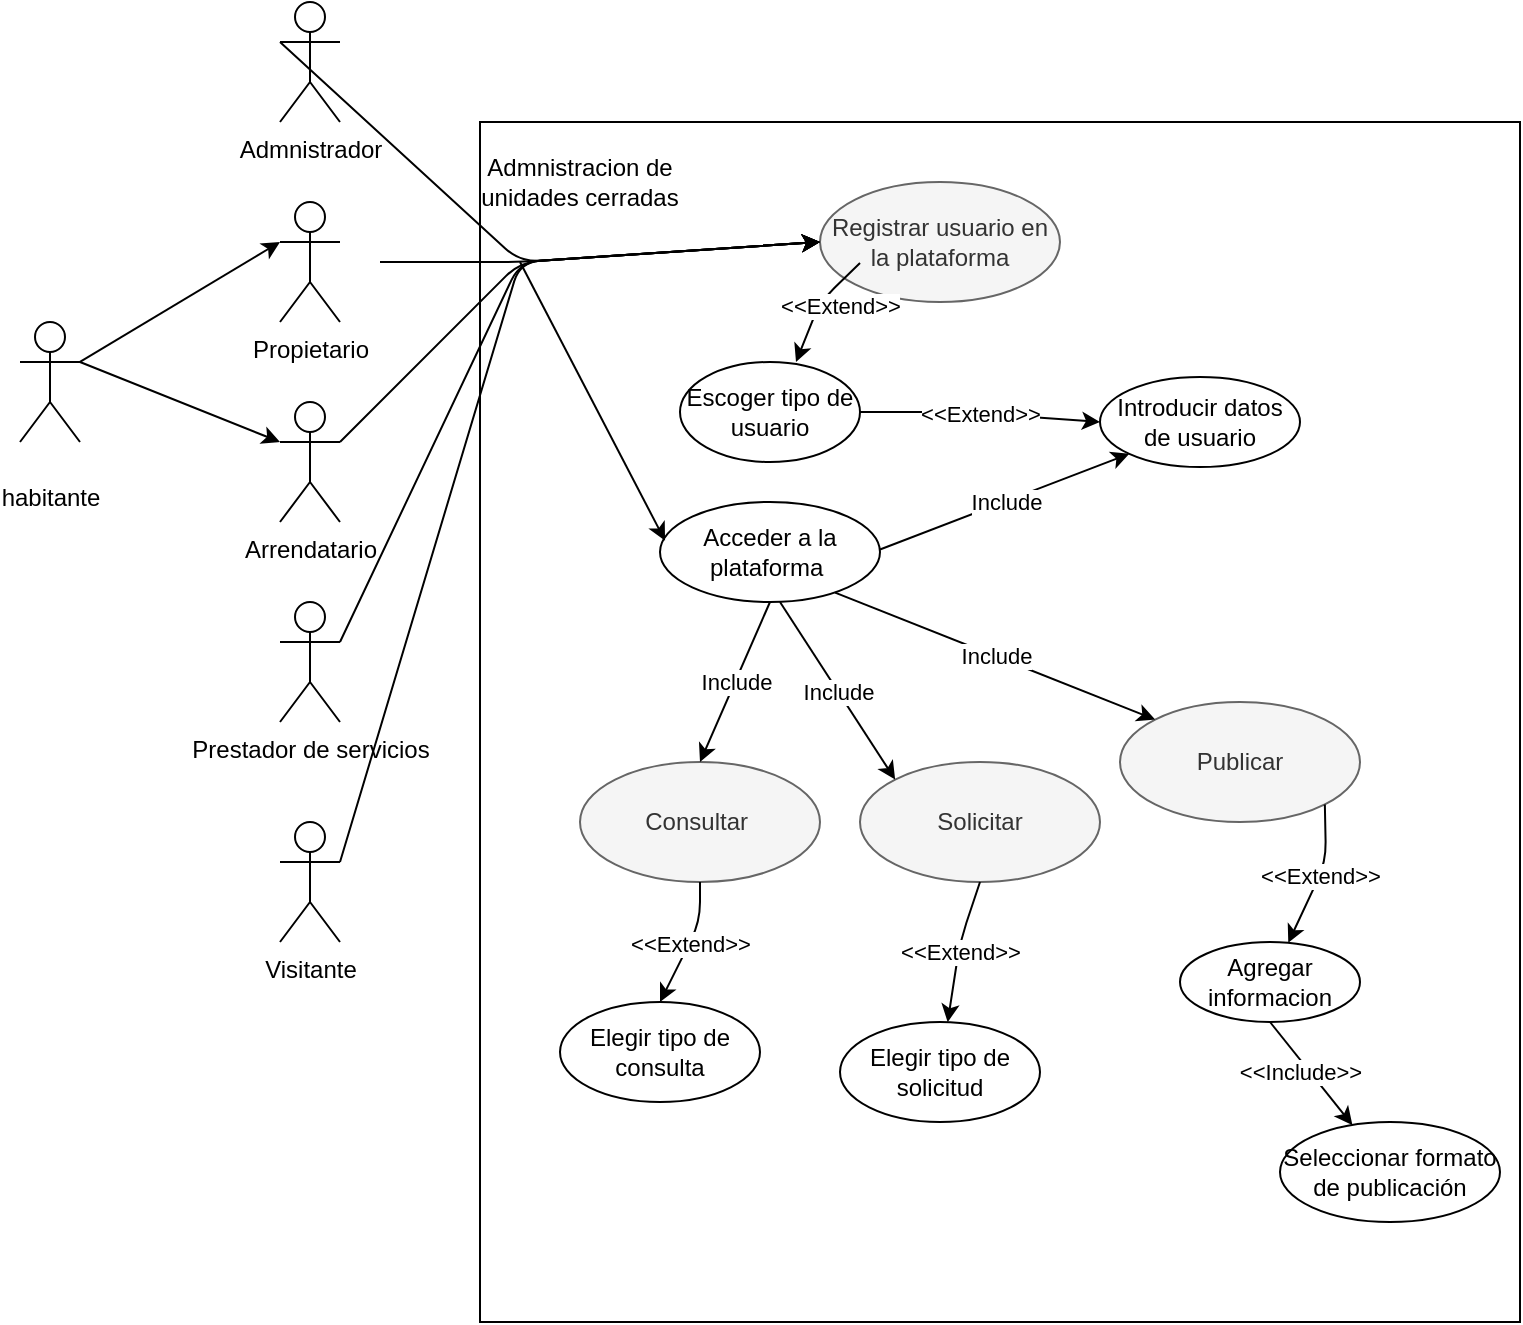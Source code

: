 <mxfile version="13.6.5" type="github">
  <diagram id="JqKcGQJoDCqcwupZXbkY" name="Page-1">
    <mxGraphModel dx="1733" dy="1679" grid="1" gridSize="10" guides="1" tooltips="1" connect="1" arrows="1" fold="1" page="1" pageScale="1" pageWidth="827" pageHeight="1169" math="0" shadow="0">
      <root>
        <mxCell id="0" />
        <mxCell id="1" parent="0" />
        <mxCell id="DWUB2Uf6saMLc5BY2L6b-1" value="Admnistrador" style="shape=umlActor;verticalLabelPosition=bottom;verticalAlign=top;html=1;outlineConnect=0;" vertex="1" parent="1">
          <mxGeometry x="110" y="-90" width="30" height="60" as="geometry" />
        </mxCell>
        <mxCell id="DWUB2Uf6saMLc5BY2L6b-2" value="Propietario" style="shape=umlActor;verticalLabelPosition=bottom;verticalAlign=top;html=1;outlineConnect=0;" vertex="1" parent="1">
          <mxGeometry x="110" y="10" width="30" height="60" as="geometry" />
        </mxCell>
        <mxCell id="DWUB2Uf6saMLc5BY2L6b-3" value="Arrendatario" style="shape=umlActor;verticalLabelPosition=bottom;verticalAlign=top;html=1;outlineConnect=0;" vertex="1" parent="1">
          <mxGeometry x="110" y="110" width="30" height="60" as="geometry" />
        </mxCell>
        <mxCell id="DWUB2Uf6saMLc5BY2L6b-4" value="Prestador de servicios" style="shape=umlActor;verticalLabelPosition=bottom;verticalAlign=top;html=1;outlineConnect=0;" vertex="1" parent="1">
          <mxGeometry x="110" y="210" width="30" height="60" as="geometry" />
        </mxCell>
        <mxCell id="DWUB2Uf6saMLc5BY2L6b-7" value="Visitante" style="shape=umlActor;verticalLabelPosition=bottom;verticalAlign=top;html=1;outlineConnect=0;" vertex="1" parent="1">
          <mxGeometry x="110" y="320" width="30" height="60" as="geometry" />
        </mxCell>
        <mxCell id="DWUB2Uf6saMLc5BY2L6b-8" value="" style="rounded=0;whiteSpace=wrap;html=1;" vertex="1" parent="1">
          <mxGeometry x="210" y="-30" width="520" height="600" as="geometry" />
        </mxCell>
        <mxCell id="DWUB2Uf6saMLc5BY2L6b-9" value="Admnistracion de unidades cerradas" style="text;html=1;strokeColor=none;fillColor=none;align=center;verticalAlign=middle;whiteSpace=wrap;rounded=0;" vertex="1" parent="1">
          <mxGeometry x="190" y="-10" width="140" height="20" as="geometry" />
        </mxCell>
        <mxCell id="DWUB2Uf6saMLc5BY2L6b-14" value="Registrar usuario en la plataforma" style="ellipse;whiteSpace=wrap;html=1;fillColor=#f5f5f5;strokeColor=#666666;fontColor=#333333;" vertex="1" parent="1">
          <mxGeometry x="380" width="120" height="60" as="geometry" />
        </mxCell>
        <mxCell id="DWUB2Uf6saMLc5BY2L6b-17" value="" style="endArrow=classic;html=1;exitX=1;exitY=0.333;exitDx=0;exitDy=0;exitPerimeter=0;" edge="1" parent="1" source="DWUB2Uf6saMLc5BY2L6b-3">
          <mxGeometry width="50" height="50" relative="1" as="geometry">
            <mxPoint x="500" y="160" as="sourcePoint" />
            <mxPoint x="380" y="30" as="targetPoint" />
            <Array as="points">
              <mxPoint x="230" y="40" />
            </Array>
          </mxGeometry>
        </mxCell>
        <mxCell id="DWUB2Uf6saMLc5BY2L6b-18" value="" style="endArrow=classic;html=1;exitX=1;exitY=0.333;exitDx=0;exitDy=0;exitPerimeter=0;entryX=0;entryY=0.5;entryDx=0;entryDy=0;" edge="1" parent="1" source="DWUB2Uf6saMLc5BY2L6b-4" target="DWUB2Uf6saMLc5BY2L6b-14">
          <mxGeometry width="50" height="50" relative="1" as="geometry">
            <mxPoint x="490" y="190.0" as="sourcePoint" />
            <mxPoint x="400" y="40" as="targetPoint" />
            <Array as="points">
              <mxPoint x="230" y="40" />
            </Array>
          </mxGeometry>
        </mxCell>
        <mxCell id="DWUB2Uf6saMLc5BY2L6b-19" value="" style="endArrow=classic;html=1;exitX=1;exitY=0.333;exitDx=0;exitDy=0;exitPerimeter=0;entryX=0;entryY=0.5;entryDx=0;entryDy=0;" edge="1" parent="1" source="DWUB2Uf6saMLc5BY2L6b-7" target="DWUB2Uf6saMLc5BY2L6b-14">
          <mxGeometry width="50" height="50" relative="1" as="geometry">
            <mxPoint x="500" y="200.0" as="sourcePoint" />
            <mxPoint x="550" y="150.0" as="targetPoint" />
            <Array as="points">
              <mxPoint x="230" y="40" />
            </Array>
          </mxGeometry>
        </mxCell>
        <mxCell id="DWUB2Uf6saMLc5BY2L6b-20" value="" style="endArrow=classic;html=1;exitX=0;exitY=0.333;exitDx=0;exitDy=0;exitPerimeter=0;entryX=0;entryY=0.5;entryDx=0;entryDy=0;" edge="1" parent="1" source="DWUB2Uf6saMLc5BY2L6b-1" target="DWUB2Uf6saMLc5BY2L6b-14">
          <mxGeometry width="50" height="50" relative="1" as="geometry">
            <mxPoint x="510" y="210.0" as="sourcePoint" />
            <mxPoint x="500" y="20" as="targetPoint" />
            <Array as="points">
              <mxPoint x="230" y="40" />
            </Array>
          </mxGeometry>
        </mxCell>
        <mxCell id="DWUB2Uf6saMLc5BY2L6b-21" value="" style="endArrow=classic;html=1;entryX=0;entryY=0.5;entryDx=0;entryDy=0;" edge="1" parent="1" target="DWUB2Uf6saMLc5BY2L6b-14">
          <mxGeometry width="50" height="50" relative="1" as="geometry">
            <mxPoint x="160" y="40" as="sourcePoint" />
            <mxPoint x="180" y="170" as="targetPoint" />
            <Array as="points">
              <mxPoint x="230" y="40" />
            </Array>
          </mxGeometry>
        </mxCell>
        <mxCell id="DWUB2Uf6saMLc5BY2L6b-24" value="Consultar&amp;nbsp;" style="ellipse;whiteSpace=wrap;html=1;fillColor=#f5f5f5;strokeColor=#666666;fontColor=#333333;" vertex="1" parent="1">
          <mxGeometry x="260" y="290" width="120" height="60" as="geometry" />
        </mxCell>
        <mxCell id="DWUB2Uf6saMLc5BY2L6b-25" value="Solicitar" style="ellipse;whiteSpace=wrap;html=1;fillColor=#f5f5f5;strokeColor=#666666;fontColor=#333333;" vertex="1" parent="1">
          <mxGeometry x="400" y="290" width="120" height="60" as="geometry" />
        </mxCell>
        <mxCell id="DWUB2Uf6saMLc5BY2L6b-26" value="&lt;br&gt;habitante" style="shape=umlActor;verticalLabelPosition=bottom;verticalAlign=top;html=1;outlineConnect=0;" vertex="1" parent="1">
          <mxGeometry x="-20" y="70" width="30" height="60" as="geometry" />
        </mxCell>
        <mxCell id="DWUB2Uf6saMLc5BY2L6b-27" value="" style="endArrow=classic;html=1;exitX=1;exitY=0.333;exitDx=0;exitDy=0;exitPerimeter=0;entryX=0;entryY=0.333;entryDx=0;entryDy=0;entryPerimeter=0;" edge="1" parent="1" source="DWUB2Uf6saMLc5BY2L6b-26" target="DWUB2Uf6saMLc5BY2L6b-2">
          <mxGeometry width="50" height="50" relative="1" as="geometry">
            <mxPoint x="450" y="350" as="sourcePoint" />
            <mxPoint x="500" y="300" as="targetPoint" />
          </mxGeometry>
        </mxCell>
        <mxCell id="DWUB2Uf6saMLc5BY2L6b-28" value="" style="endArrow=classic;html=1;exitX=1;exitY=0.333;exitDx=0;exitDy=0;exitPerimeter=0;entryX=0;entryY=0.333;entryDx=0;entryDy=0;entryPerimeter=0;" edge="1" parent="1" source="DWUB2Uf6saMLc5BY2L6b-26" target="DWUB2Uf6saMLc5BY2L6b-3">
          <mxGeometry width="50" height="50" relative="1" as="geometry">
            <mxPoint x="450" y="350" as="sourcePoint" />
            <mxPoint x="500" y="300" as="targetPoint" />
          </mxGeometry>
        </mxCell>
        <mxCell id="DWUB2Uf6saMLc5BY2L6b-29" value="" style="endArrow=classic;html=1;exitX=0;exitY=1;exitDx=0;exitDy=0;" edge="1" parent="1">
          <mxGeometry relative="1" as="geometry">
            <mxPoint x="400.004" y="40.453" as="sourcePoint" />
            <mxPoint x="368" y="90" as="targetPoint" />
            <Array as="points">
              <mxPoint x="380" y="60" />
            </Array>
          </mxGeometry>
        </mxCell>
        <mxCell id="DWUB2Uf6saMLc5BY2L6b-30" value="&amp;lt;&amp;lt;Extend&amp;gt;&amp;gt;" style="edgeLabel;resizable=0;html=1;align=center;verticalAlign=middle;" connectable="0" vertex="1" parent="DWUB2Uf6saMLc5BY2L6b-29">
          <mxGeometry relative="1" as="geometry">
            <mxPoint x="10.88" as="offset" />
          </mxGeometry>
        </mxCell>
        <mxCell id="DWUB2Uf6saMLc5BY2L6b-31" value="Escoger tipo de usuario" style="ellipse;whiteSpace=wrap;html=1;" vertex="1" parent="1">
          <mxGeometry x="310" y="90" width="90" height="50" as="geometry" />
        </mxCell>
        <mxCell id="DWUB2Uf6saMLc5BY2L6b-32" value="Introducir datos de usuario" style="ellipse;whiteSpace=wrap;html=1;" vertex="1" parent="1">
          <mxGeometry x="520" y="97.5" width="100" height="45" as="geometry" />
        </mxCell>
        <mxCell id="DWUB2Uf6saMLc5BY2L6b-33" value="" style="endArrow=classic;html=1;exitX=1;exitY=0.5;exitDx=0;exitDy=0;entryX=0;entryY=0.5;entryDx=0;entryDy=0;" edge="1" parent="1" source="DWUB2Uf6saMLc5BY2L6b-31" target="DWUB2Uf6saMLc5BY2L6b-32">
          <mxGeometry relative="1" as="geometry">
            <mxPoint x="300" y="170" as="sourcePoint" />
            <mxPoint x="400" y="170" as="targetPoint" />
            <Array as="points">
              <mxPoint x="450" y="115" />
            </Array>
          </mxGeometry>
        </mxCell>
        <mxCell id="DWUB2Uf6saMLc5BY2L6b-34" value="&amp;lt;&amp;lt;Extend&amp;gt;&amp;gt;" style="edgeLabel;resizable=0;html=1;align=center;verticalAlign=middle;" connectable="0" vertex="1" parent="DWUB2Uf6saMLc5BY2L6b-33">
          <mxGeometry relative="1" as="geometry" />
        </mxCell>
        <mxCell id="DWUB2Uf6saMLc5BY2L6b-35" value="Acceder a la plataforma&amp;nbsp;" style="ellipse;whiteSpace=wrap;html=1;" vertex="1" parent="1">
          <mxGeometry x="300" y="160" width="110" height="50" as="geometry" />
        </mxCell>
        <mxCell id="DWUB2Uf6saMLc5BY2L6b-36" value="" style="endArrow=classic;html=1;exitX=1;exitY=0.5;exitDx=0;exitDy=0;entryX=0;entryY=1;entryDx=0;entryDy=0;" edge="1" parent="1" target="DWUB2Uf6saMLc5BY2L6b-32">
          <mxGeometry relative="1" as="geometry">
            <mxPoint x="410.0" y="183.75" as="sourcePoint" />
            <mxPoint x="510.0" y="186.25" as="targetPoint" />
          </mxGeometry>
        </mxCell>
        <mxCell id="DWUB2Uf6saMLc5BY2L6b-37" value="Include" style="edgeLabel;resizable=0;html=1;align=center;verticalAlign=middle;" connectable="0" vertex="1" parent="DWUB2Uf6saMLc5BY2L6b-36">
          <mxGeometry relative="1" as="geometry" />
        </mxCell>
        <mxCell id="DWUB2Uf6saMLc5BY2L6b-38" value="Publicar" style="ellipse;whiteSpace=wrap;html=1;fillColor=#f5f5f5;strokeColor=#666666;fontColor=#333333;" vertex="1" parent="1">
          <mxGeometry x="530" y="260" width="120" height="60" as="geometry" />
        </mxCell>
        <mxCell id="DWUB2Uf6saMLc5BY2L6b-39" value="" style="endArrow=classic;html=1;entryX=0.023;entryY=0.387;entryDx=0;entryDy=0;entryPerimeter=0;" edge="1" parent="1" target="DWUB2Uf6saMLc5BY2L6b-35">
          <mxGeometry width="50" height="50" relative="1" as="geometry">
            <mxPoint x="230" y="40" as="sourcePoint" />
            <mxPoint x="440" y="190" as="targetPoint" />
          </mxGeometry>
        </mxCell>
        <mxCell id="DWUB2Uf6saMLc5BY2L6b-40" value="" style="endArrow=classic;html=1;exitX=0.5;exitY=1;exitDx=0;exitDy=0;entryX=0.5;entryY=0;entryDx=0;entryDy=0;" edge="1" parent="1" source="DWUB2Uf6saMLc5BY2L6b-35" target="DWUB2Uf6saMLc5BY2L6b-24">
          <mxGeometry relative="1" as="geometry">
            <mxPoint x="420.0" y="193.75" as="sourcePoint" />
            <mxPoint x="544.426" y="145.811" as="targetPoint" />
          </mxGeometry>
        </mxCell>
        <mxCell id="DWUB2Uf6saMLc5BY2L6b-41" value="Include" style="edgeLabel;resizable=0;html=1;align=center;verticalAlign=middle;" connectable="0" vertex="1" parent="DWUB2Uf6saMLc5BY2L6b-40">
          <mxGeometry relative="1" as="geometry" />
        </mxCell>
        <mxCell id="DWUB2Uf6saMLc5BY2L6b-43" value="" style="endArrow=classic;html=1;entryX=0;entryY=0;entryDx=0;entryDy=0;" edge="1" parent="1" target="DWUB2Uf6saMLc5BY2L6b-25">
          <mxGeometry relative="1" as="geometry">
            <mxPoint x="360" y="210" as="sourcePoint" />
            <mxPoint x="544.426" y="145.811" as="targetPoint" />
          </mxGeometry>
        </mxCell>
        <mxCell id="DWUB2Uf6saMLc5BY2L6b-44" value="Include" style="edgeLabel;resizable=0;html=1;align=center;verticalAlign=middle;" connectable="0" vertex="1" parent="DWUB2Uf6saMLc5BY2L6b-43">
          <mxGeometry relative="1" as="geometry" />
        </mxCell>
        <mxCell id="DWUB2Uf6saMLc5BY2L6b-45" value="" style="endArrow=classic;html=1;exitX=0.796;exitY=0.906;exitDx=0;exitDy=0;entryX=0;entryY=0;entryDx=0;entryDy=0;exitPerimeter=0;" edge="1" parent="1" source="DWUB2Uf6saMLc5BY2L6b-35" target="DWUB2Uf6saMLc5BY2L6b-38">
          <mxGeometry relative="1" as="geometry">
            <mxPoint x="430.0" y="203.75" as="sourcePoint" />
            <mxPoint x="554.426" y="155.811" as="targetPoint" />
          </mxGeometry>
        </mxCell>
        <mxCell id="DWUB2Uf6saMLc5BY2L6b-46" value="Include" style="edgeLabel;resizable=0;html=1;align=center;verticalAlign=middle;" connectable="0" vertex="1" parent="DWUB2Uf6saMLc5BY2L6b-45">
          <mxGeometry relative="1" as="geometry" />
        </mxCell>
        <mxCell id="DWUB2Uf6saMLc5BY2L6b-47" value="Elegir tipo de consulta" style="ellipse;whiteSpace=wrap;html=1;" vertex="1" parent="1">
          <mxGeometry x="250" y="410" width="100" height="50" as="geometry" />
        </mxCell>
        <mxCell id="DWUB2Uf6saMLc5BY2L6b-48" value="" style="endArrow=classic;html=1;exitX=0.5;exitY=1;exitDx=0;exitDy=0;entryX=0.5;entryY=0;entryDx=0;entryDy=0;" edge="1" parent="1" source="DWUB2Uf6saMLc5BY2L6b-24" target="DWUB2Uf6saMLc5BY2L6b-47">
          <mxGeometry relative="1" as="geometry">
            <mxPoint x="410.0" y="125.0" as="sourcePoint" />
            <mxPoint x="530.0" y="130.0" as="targetPoint" />
            <Array as="points">
              <mxPoint x="320" y="370" />
            </Array>
          </mxGeometry>
        </mxCell>
        <mxCell id="DWUB2Uf6saMLc5BY2L6b-49" value="&amp;lt;&amp;lt;Extend&amp;gt;&amp;gt;" style="edgeLabel;resizable=0;html=1;align=center;verticalAlign=middle;" connectable="0" vertex="1" parent="DWUB2Uf6saMLc5BY2L6b-48">
          <mxGeometry relative="1" as="geometry" />
        </mxCell>
        <mxCell id="DWUB2Uf6saMLc5BY2L6b-50" value="" style="endArrow=classic;html=1;exitX=0.5;exitY=1;exitDx=0;exitDy=0;" edge="1" parent="1" source="DWUB2Uf6saMLc5BY2L6b-25" target="DWUB2Uf6saMLc5BY2L6b-52">
          <mxGeometry relative="1" as="geometry">
            <mxPoint x="330" y="360.0" as="sourcePoint" />
            <mxPoint x="313" y="411" as="targetPoint" />
            <Array as="points">
              <mxPoint x="450" y="380" />
            </Array>
          </mxGeometry>
        </mxCell>
        <mxCell id="DWUB2Uf6saMLc5BY2L6b-51" value="&amp;lt;&amp;lt;Extend&amp;gt;&amp;gt;" style="edgeLabel;resizable=0;html=1;align=center;verticalAlign=middle;" connectable="0" vertex="1" parent="DWUB2Uf6saMLc5BY2L6b-50">
          <mxGeometry relative="1" as="geometry" />
        </mxCell>
        <mxCell id="DWUB2Uf6saMLc5BY2L6b-52" value="&lt;span&gt;Elegir tipo de solicitud&lt;/span&gt;" style="ellipse;whiteSpace=wrap;html=1;" vertex="1" parent="1">
          <mxGeometry x="390" y="420" width="100" height="50" as="geometry" />
        </mxCell>
        <mxCell id="DWUB2Uf6saMLc5BY2L6b-53" value="" style="endArrow=classic;html=1;exitX=1;exitY=1;exitDx=0;exitDy=0;" edge="1" parent="1" source="DWUB2Uf6saMLc5BY2L6b-38" target="DWUB2Uf6saMLc5BY2L6b-55">
          <mxGeometry relative="1" as="geometry">
            <mxPoint x="470" y="360.0" as="sourcePoint" />
            <mxPoint x="453.713" y="430.069" as="targetPoint" />
            <Array as="points">
              <mxPoint x="633" y="340" />
            </Array>
          </mxGeometry>
        </mxCell>
        <mxCell id="DWUB2Uf6saMLc5BY2L6b-54" value="&amp;lt;&amp;lt;Extend&amp;gt;&amp;gt;" style="edgeLabel;resizable=0;html=1;align=center;verticalAlign=middle;" connectable="0" vertex="1" parent="DWUB2Uf6saMLc5BY2L6b-53">
          <mxGeometry relative="1" as="geometry" />
        </mxCell>
        <mxCell id="DWUB2Uf6saMLc5BY2L6b-55" value="Agregar informacion" style="ellipse;whiteSpace=wrap;html=1;" vertex="1" parent="1">
          <mxGeometry x="560" y="380" width="90" height="40" as="geometry" />
        </mxCell>
        <mxCell id="DWUB2Uf6saMLc5BY2L6b-56" value="" style="endArrow=classic;html=1;exitX=0.5;exitY=1;exitDx=0;exitDy=0;" edge="1" parent="1" source="DWUB2Uf6saMLc5BY2L6b-55" target="DWUB2Uf6saMLc5BY2L6b-58">
          <mxGeometry relative="1" as="geometry">
            <mxPoint x="397.56" y="215.3" as="sourcePoint" />
            <mxPoint x="610" y="510" as="targetPoint" />
          </mxGeometry>
        </mxCell>
        <mxCell id="DWUB2Uf6saMLc5BY2L6b-57" value="&amp;lt;&amp;lt;Include&amp;gt;&amp;gt;" style="edgeLabel;resizable=0;html=1;align=center;verticalAlign=middle;" connectable="0" vertex="1" parent="DWUB2Uf6saMLc5BY2L6b-56">
          <mxGeometry relative="1" as="geometry">
            <mxPoint x="-5.64" y="-0.88" as="offset" />
          </mxGeometry>
        </mxCell>
        <mxCell id="DWUB2Uf6saMLc5BY2L6b-58" value="Seleccionar formato de publicación" style="ellipse;whiteSpace=wrap;html=1;" vertex="1" parent="1">
          <mxGeometry x="610" y="470" width="110" height="50" as="geometry" />
        </mxCell>
      </root>
    </mxGraphModel>
  </diagram>
</mxfile>
